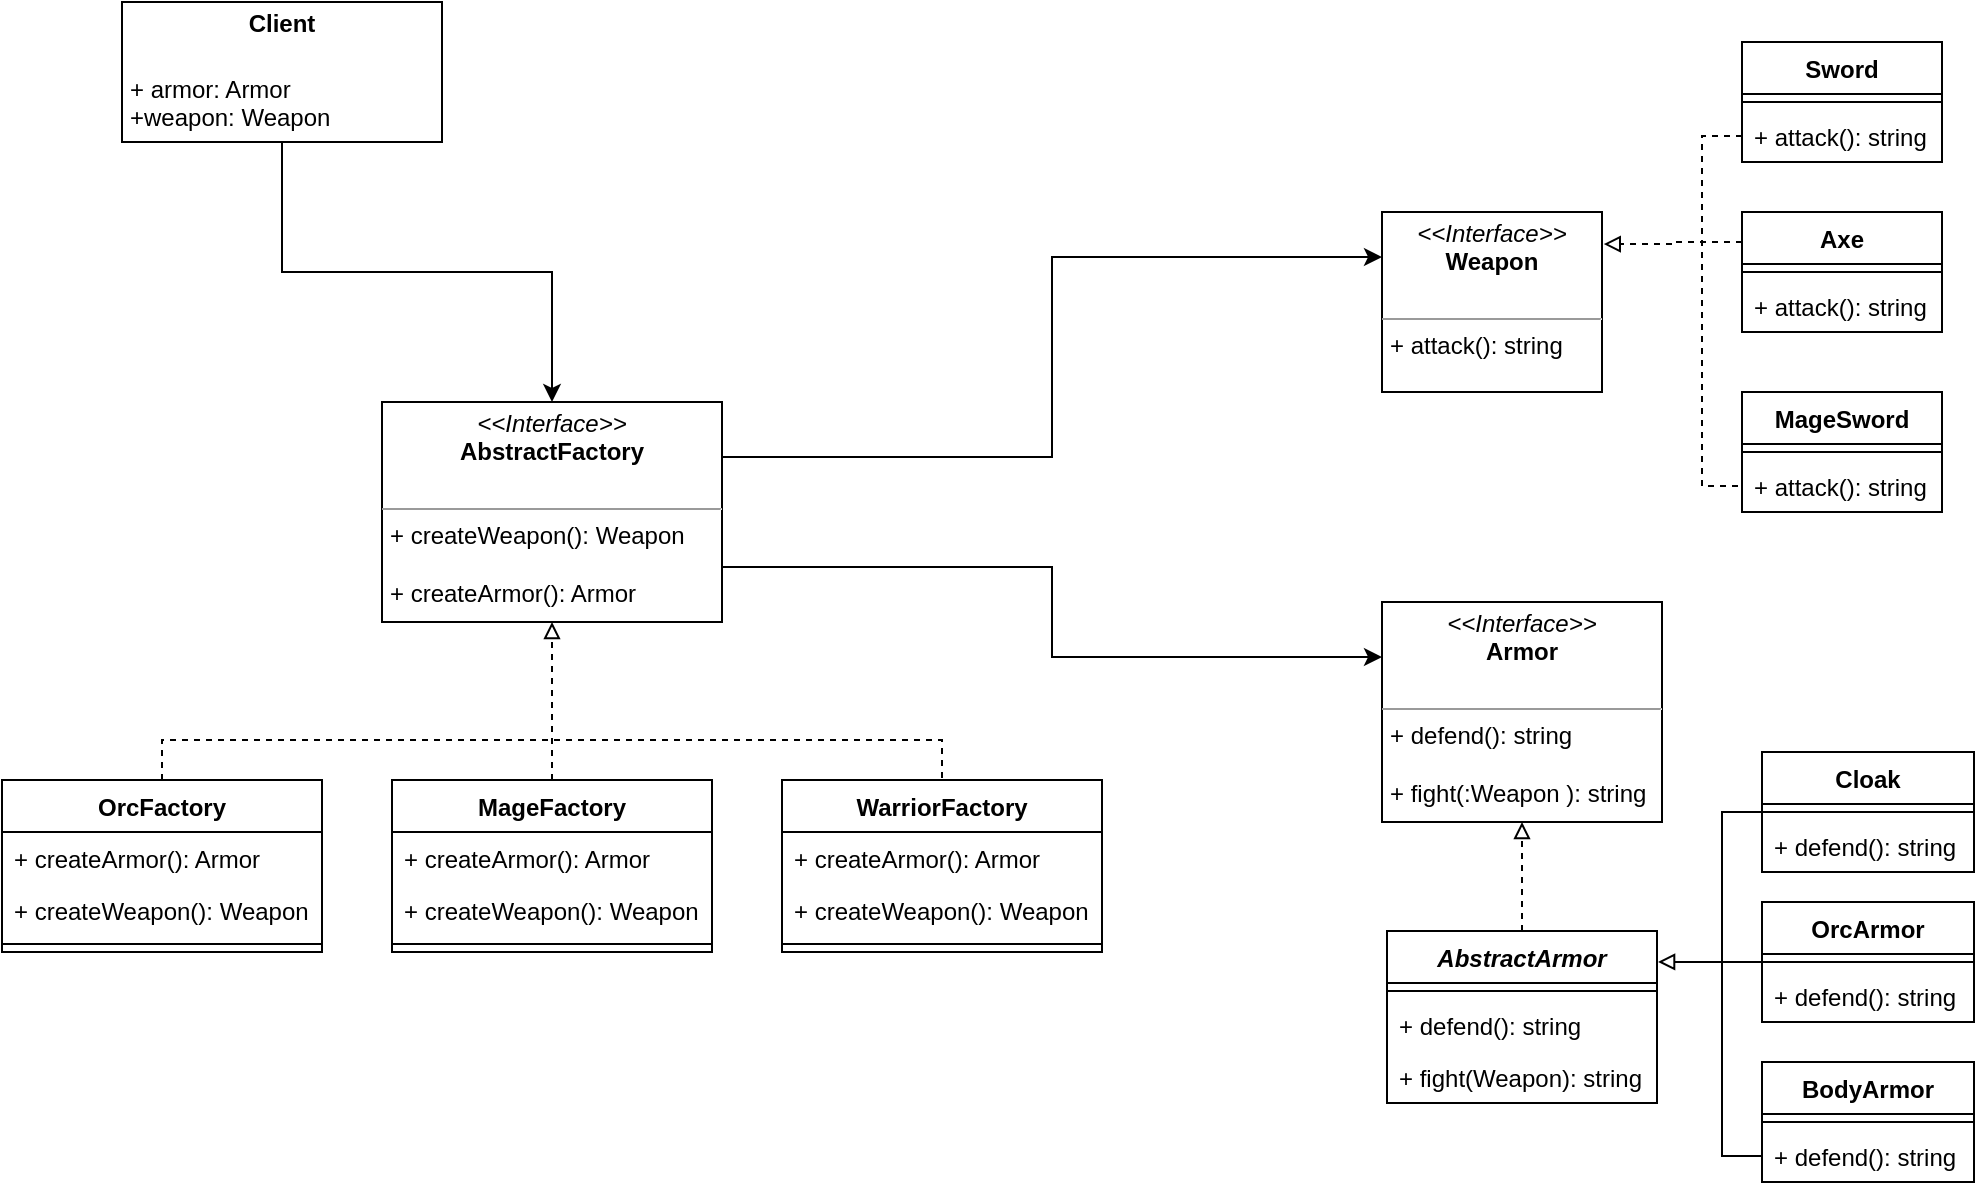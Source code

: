<mxfile version="14.6.13" type="device"><diagram id="ODiybcgaFwCQ48T9wbI7" name="Страница 1"><mxGraphModel dx="1422" dy="822" grid="1" gridSize="10" guides="1" tooltips="1" connect="1" arrows="1" fold="1" page="1" pageScale="1" pageWidth="827" pageHeight="1169" math="0" shadow="0"><root><mxCell id="0"/><mxCell id="1" parent="0"/><mxCell id="FiEDmzhZgwaDus8LiVxw-1" style="edgeStyle=orthogonalEdgeStyle;rounded=0;orthogonalLoop=1;jettySize=auto;html=1;exitX=0.5;exitY=1;exitDx=0;exitDy=0;entryX=0.5;entryY=0;entryDx=0;entryDy=0;" parent="1" source="cnN0dVe15grZHsvLQcHS-85" target="cnN0dVe15grZHsvLQcHS-51" edge="1"><mxGeometry relative="1" as="geometry"/></mxCell><mxCell id="cnN0dVe15grZHsvLQcHS-85" value="&lt;p style=&quot;margin: 0px ; margin-top: 4px ; text-align: center&quot;&gt;&lt;b&gt;Client&lt;/b&gt;&lt;/p&gt;&lt;p style=&quot;margin: 0px ; margin-top: 4px ; text-align: center&quot;&gt;&lt;b&gt;&lt;br&gt;&lt;/b&gt;&lt;/p&gt;&lt;p style=&quot;margin: 0px ; margin-left: 4px&quot;&gt;+ armor: Armor&lt;/p&gt;&lt;p style=&quot;margin: 0px ; margin-left: 4px&quot;&gt;+weapon: Weapon&lt;/p&gt;" style="verticalAlign=top;align=left;overflow=fill;fontSize=12;fontFamily=Helvetica;html=1;" parent="1" vertex="1"><mxGeometry x="70" y="110" width="160" height="70" as="geometry"/></mxCell><mxCell id="hYHuZd8hIthWJB43OoKw-1" style="edgeStyle=orthogonalEdgeStyle;rounded=0;orthogonalLoop=1;jettySize=auto;html=1;exitX=1;exitY=0.25;exitDx=0;exitDy=0;entryX=0;entryY=0.25;entryDx=0;entryDy=0;" edge="1" parent="1" source="cnN0dVe15grZHsvLQcHS-51" target="cnN0dVe15grZHsvLQcHS-1"><mxGeometry relative="1" as="geometry"/></mxCell><mxCell id="hYHuZd8hIthWJB43OoKw-2" style="edgeStyle=orthogonalEdgeStyle;rounded=0;orthogonalLoop=1;jettySize=auto;html=1;exitX=1;exitY=0.75;exitDx=0;exitDy=0;entryX=1;entryY=0.75;entryDx=0;entryDy=0;" edge="1" parent="1" source="cnN0dVe15grZHsvLQcHS-51" target="cnN0dVe15grZHsvLQcHS-2"><mxGeometry relative="1" as="geometry"/></mxCell><mxCell id="cnN0dVe15grZHsvLQcHS-51" value="&lt;p style=&quot;margin: 0px ; margin-top: 4px ; text-align: center&quot;&gt;&lt;i&gt;&amp;lt;&amp;lt;Interface&amp;gt;&amp;gt;&lt;/i&gt;&lt;br&gt;&lt;b&gt;AbstractFactory&lt;/b&gt;&lt;/p&gt;&lt;p style=&quot;margin: 0px ; margin-left: 4px&quot;&gt;&lt;br&gt;&lt;/p&gt;&lt;hr size=&quot;1&quot;&gt;&lt;p style=&quot;margin: 0px ; margin-left: 4px&quot;&gt;+ createWeapon(): Weapon&lt;/p&gt;&lt;p style=&quot;margin: 0px ; margin-left: 4px&quot;&gt;&lt;br&gt;&lt;/p&gt;&lt;p style=&quot;margin: 0px ; margin-left: 4px&quot;&gt;+ createArmor(): Armor&lt;/p&gt;" style="verticalAlign=top;align=left;overflow=fill;fontSize=12;fontFamily=Helvetica;html=1;" parent="1" vertex="1"><mxGeometry x="200" y="310" width="170" height="110" as="geometry"/></mxCell><mxCell id="cnN0dVe15grZHsvLQcHS-56" value="WarriorFactory" style="swimlane;fontStyle=1;align=center;verticalAlign=top;childLayout=stackLayout;horizontal=1;startSize=26;horizontalStack=0;resizeParent=1;resizeParentMax=0;resizeLast=0;collapsible=1;marginBottom=0;" parent="1" vertex="1"><mxGeometry x="400" y="499" width="160" height="86" as="geometry"/></mxCell><mxCell id="cnN0dVe15grZHsvLQcHS-59" value="+ createArmor(): Armor" style="text;strokeColor=none;fillColor=none;align=left;verticalAlign=top;spacingLeft=4;spacingRight=4;overflow=hidden;rotatable=0;points=[[0,0.5],[1,0.5]];portConstraint=eastwest;" parent="cnN0dVe15grZHsvLQcHS-56" vertex="1"><mxGeometry y="26" width="160" height="26" as="geometry"/></mxCell><mxCell id="cnN0dVe15grZHsvLQcHS-57" value="+ createWeapon(): Weapon" style="text;strokeColor=none;fillColor=none;align=left;verticalAlign=top;spacingLeft=4;spacingRight=4;overflow=hidden;rotatable=0;points=[[0,0.5],[1,0.5]];portConstraint=eastwest;" parent="cnN0dVe15grZHsvLQcHS-56" vertex="1"><mxGeometry y="52" width="160" height="26" as="geometry"/></mxCell><mxCell id="cnN0dVe15grZHsvLQcHS-58" value="" style="line;strokeWidth=1;fillColor=none;align=left;verticalAlign=middle;spacingTop=-1;spacingLeft=3;spacingRight=3;rotatable=0;labelPosition=right;points=[];portConstraint=eastwest;" parent="cnN0dVe15grZHsvLQcHS-56" vertex="1"><mxGeometry y="78" width="160" height="8" as="geometry"/></mxCell><mxCell id="hYHuZd8hIthWJB43OoKw-3" style="edgeStyle=orthogonalEdgeStyle;rounded=0;orthogonalLoop=1;jettySize=auto;html=1;exitX=0.5;exitY=0;exitDx=0;exitDy=0;entryX=0.5;entryY=0;entryDx=0;entryDy=0;dashed=1;endArrow=none;endFill=0;" edge="1" parent="1" source="cnN0dVe15grZHsvLQcHS-60" target="cnN0dVe15grZHsvLQcHS-56"><mxGeometry relative="1" as="geometry"/></mxCell><mxCell id="cnN0dVe15grZHsvLQcHS-60" value="OrcFactory" style="swimlane;fontStyle=1;align=center;verticalAlign=top;childLayout=stackLayout;horizontal=1;startSize=26;horizontalStack=0;resizeParent=1;resizeParentMax=0;resizeLast=0;collapsible=1;marginBottom=0;" parent="1" vertex="1"><mxGeometry x="10" y="499" width="160" height="86" as="geometry"/></mxCell><mxCell id="cnN0dVe15grZHsvLQcHS-63" value="+ createArmor(): Armor" style="text;strokeColor=none;fillColor=none;align=left;verticalAlign=top;spacingLeft=4;spacingRight=4;overflow=hidden;rotatable=0;points=[[0,0.5],[1,0.5]];portConstraint=eastwest;" parent="cnN0dVe15grZHsvLQcHS-60" vertex="1"><mxGeometry y="26" width="160" height="26" as="geometry"/></mxCell><mxCell id="cnN0dVe15grZHsvLQcHS-61" value="+ createWeapon(): Weapon" style="text;strokeColor=none;fillColor=none;align=left;verticalAlign=top;spacingLeft=4;spacingRight=4;overflow=hidden;rotatable=0;points=[[0,0.5],[1,0.5]];portConstraint=eastwest;" parent="cnN0dVe15grZHsvLQcHS-60" vertex="1"><mxGeometry y="52" width="160" height="26" as="geometry"/></mxCell><mxCell id="cnN0dVe15grZHsvLQcHS-62" value="" style="line;strokeWidth=1;fillColor=none;align=left;verticalAlign=middle;spacingTop=-1;spacingLeft=3;spacingRight=3;rotatable=0;labelPosition=right;points=[];portConstraint=eastwest;" parent="cnN0dVe15grZHsvLQcHS-60" vertex="1"><mxGeometry y="78" width="160" height="8" as="geometry"/></mxCell><mxCell id="hYHuZd8hIthWJB43OoKw-4" style="edgeStyle=orthogonalEdgeStyle;rounded=0;orthogonalLoop=1;jettySize=auto;html=1;exitX=0.5;exitY=0;exitDx=0;exitDy=0;dashed=1;endArrow=block;endFill=0;" edge="1" parent="1" source="cnN0dVe15grZHsvLQcHS-64" target="cnN0dVe15grZHsvLQcHS-51"><mxGeometry relative="1" as="geometry"/></mxCell><mxCell id="cnN0dVe15grZHsvLQcHS-64" value="MageFactory" style="swimlane;fontStyle=1;align=center;verticalAlign=top;childLayout=stackLayout;horizontal=1;startSize=26;horizontalStack=0;resizeParent=1;resizeParentMax=0;resizeLast=0;collapsible=1;marginBottom=0;" parent="1" vertex="1"><mxGeometry x="205" y="499" width="160" height="86" as="geometry"/></mxCell><mxCell id="cnN0dVe15grZHsvLQcHS-67" value="+ createArmor(): Armor" style="text;strokeColor=none;fillColor=none;align=left;verticalAlign=top;spacingLeft=4;spacingRight=4;overflow=hidden;rotatable=0;points=[[0,0.5],[1,0.5]];portConstraint=eastwest;" parent="cnN0dVe15grZHsvLQcHS-64" vertex="1"><mxGeometry y="26" width="160" height="26" as="geometry"/></mxCell><mxCell id="cnN0dVe15grZHsvLQcHS-65" value="+ createWeapon(): Weapon" style="text;strokeColor=none;fillColor=none;align=left;verticalAlign=top;spacingLeft=4;spacingRight=4;overflow=hidden;rotatable=0;points=[[0,0.5],[1,0.5]];portConstraint=eastwest;" parent="cnN0dVe15grZHsvLQcHS-64" vertex="1"><mxGeometry y="52" width="160" height="26" as="geometry"/></mxCell><mxCell id="cnN0dVe15grZHsvLQcHS-66" value="" style="line;strokeWidth=1;fillColor=none;align=left;verticalAlign=middle;spacingTop=-1;spacingLeft=3;spacingRight=3;rotatable=0;labelPosition=right;points=[];portConstraint=eastwest;" parent="cnN0dVe15grZHsvLQcHS-64" vertex="1"><mxGeometry y="78" width="160" height="8" as="geometry"/></mxCell><mxCell id="cnN0dVe15grZHsvLQcHS-102" value="" style="group" parent="1" vertex="1" connectable="0"><mxGeometry x="700" y="410" width="296" height="290" as="geometry"/></mxCell><mxCell id="cnN0dVe15grZHsvLQcHS-2" value="&lt;p style=&quot;margin: 0px ; margin-top: 4px ; text-align: center&quot;&gt;&lt;i&gt;&amp;lt;&amp;lt;Interface&amp;gt;&amp;gt;&lt;/i&gt;&lt;br&gt;&lt;b&gt;Armor&lt;/b&gt;&lt;/p&gt;&lt;p style=&quot;margin: 0px ; margin-left: 4px&quot;&gt;&lt;br&gt;&lt;/p&gt;&lt;hr size=&quot;1&quot;&gt;&lt;p style=&quot;margin: 0px ; margin-left: 4px&quot;&gt;+ defend(): string&lt;/p&gt;&lt;p style=&quot;margin: 0px ; margin-left: 4px&quot;&gt;&lt;br&gt;&lt;/p&gt;&lt;p style=&quot;margin: 0px ; margin-left: 4px&quot;&gt;+ fight(:Weapon ): string&lt;/p&gt;" style="verticalAlign=top;align=left;overflow=fill;fontSize=12;fontFamily=Helvetica;html=1;direction=west;" parent="cnN0dVe15grZHsvLQcHS-102" vertex="1"><mxGeometry width="140" height="110" as="geometry"/></mxCell><mxCell id="cnN0dVe15grZHsvLQcHS-90" style="edgeStyle=orthogonalEdgeStyle;rounded=0;orthogonalLoop=1;jettySize=auto;html=1;exitX=0.5;exitY=0;exitDx=0;exitDy=0;entryX=0.5;entryY=0;entryDx=0;entryDy=0;endArrow=block;endFill=0;dashed=1;" parent="cnN0dVe15grZHsvLQcHS-102" source="cnN0dVe15grZHsvLQcHS-25" target="cnN0dVe15grZHsvLQcHS-2" edge="1"><mxGeometry relative="1" as="geometry"/></mxCell><mxCell id="cnN0dVe15grZHsvLQcHS-25" value="AbstractArmor" style="swimlane;fontStyle=3;align=center;verticalAlign=top;childLayout=stackLayout;horizontal=1;startSize=26;horizontalStack=0;resizeParent=1;resizeParentMax=0;resizeLast=0;collapsible=1;marginBottom=0;" parent="cnN0dVe15grZHsvLQcHS-102" vertex="1"><mxGeometry x="2.5" y="164.5" width="135" height="86" as="geometry"/></mxCell><mxCell id="cnN0dVe15grZHsvLQcHS-27" value="" style="line;strokeWidth=1;fillColor=none;align=left;verticalAlign=middle;spacingTop=-1;spacingLeft=3;spacingRight=3;rotatable=0;labelPosition=right;points=[];portConstraint=eastwest;" parent="cnN0dVe15grZHsvLQcHS-25" vertex="1"><mxGeometry y="26" width="135" height="8" as="geometry"/></mxCell><mxCell id="cnN0dVe15grZHsvLQcHS-28" value="+ defend(): string" style="text;strokeColor=none;fillColor=none;align=left;verticalAlign=top;spacingLeft=4;spacingRight=4;overflow=hidden;rotatable=0;points=[[0,0.5],[1,0.5]];portConstraint=eastwest;" parent="cnN0dVe15grZHsvLQcHS-25" vertex="1"><mxGeometry y="34" width="135" height="26" as="geometry"/></mxCell><mxCell id="cnN0dVe15grZHsvLQcHS-29" value="+ fight(Weapon): string" style="text;strokeColor=none;fillColor=none;align=left;verticalAlign=top;spacingLeft=4;spacingRight=4;overflow=hidden;rotatable=0;points=[[0,0.5],[1,0.5]];portConstraint=eastwest;" parent="cnN0dVe15grZHsvLQcHS-25" vertex="1"><mxGeometry y="60" width="135" height="26" as="geometry"/></mxCell><mxCell id="cnN0dVe15grZHsvLQcHS-39" value="BodyArmor" style="swimlane;fontStyle=1;align=center;verticalAlign=top;childLayout=stackLayout;horizontal=1;startSize=26;horizontalStack=0;resizeParent=1;resizeParentMax=0;resizeLast=0;collapsible=1;marginBottom=0;" parent="cnN0dVe15grZHsvLQcHS-102" vertex="1"><mxGeometry x="190" y="230" width="106" height="60" as="geometry"/></mxCell><mxCell id="cnN0dVe15grZHsvLQcHS-41" value="" style="line;strokeWidth=1;fillColor=none;align=left;verticalAlign=middle;spacingTop=-1;spacingLeft=3;spacingRight=3;rotatable=0;labelPosition=right;points=[];portConstraint=eastwest;" parent="cnN0dVe15grZHsvLQcHS-39" vertex="1"><mxGeometry y="26" width="106" height="8" as="geometry"/></mxCell><mxCell id="cnN0dVe15grZHsvLQcHS-42" value="+ defend(): string" style="text;strokeColor=none;fillColor=none;align=left;verticalAlign=top;spacingLeft=4;spacingRight=4;overflow=hidden;rotatable=0;points=[[0,0.5],[1,0.5]];portConstraint=eastwest;" parent="cnN0dVe15grZHsvLQcHS-39" vertex="1"><mxGeometry y="34" width="106" height="26" as="geometry"/></mxCell><mxCell id="cnN0dVe15grZHsvLQcHS-92" style="edgeStyle=orthogonalEdgeStyle;rounded=0;orthogonalLoop=1;jettySize=auto;html=1;exitX=0;exitY=0.5;exitDx=0;exitDy=0;entryX=1.004;entryY=0.18;entryDx=0;entryDy=0;entryPerimeter=0;endArrow=block;endFill=0;" parent="cnN0dVe15grZHsvLQcHS-102" source="cnN0dVe15grZHsvLQcHS-44" target="cnN0dVe15grZHsvLQcHS-25" edge="1"><mxGeometry relative="1" as="geometry"/></mxCell><mxCell id="cnN0dVe15grZHsvLQcHS-44" value="OrcArmor" style="swimlane;fontStyle=1;align=center;verticalAlign=top;childLayout=stackLayout;horizontal=1;startSize=26;horizontalStack=0;resizeParent=1;resizeParentMax=0;resizeLast=0;collapsible=1;marginBottom=0;" parent="cnN0dVe15grZHsvLQcHS-102" vertex="1"><mxGeometry x="190" y="150" width="106" height="60" as="geometry"/></mxCell><mxCell id="cnN0dVe15grZHsvLQcHS-45" value="" style="line;strokeWidth=1;fillColor=none;align=left;verticalAlign=middle;spacingTop=-1;spacingLeft=3;spacingRight=3;rotatable=0;labelPosition=right;points=[];portConstraint=eastwest;" parent="cnN0dVe15grZHsvLQcHS-44" vertex="1"><mxGeometry y="26" width="106" height="8" as="geometry"/></mxCell><mxCell id="cnN0dVe15grZHsvLQcHS-46" value="+ defend(): string" style="text;strokeColor=none;fillColor=none;align=left;verticalAlign=top;spacingLeft=4;spacingRight=4;overflow=hidden;rotatable=0;points=[[0,0.5],[1,0.5]];portConstraint=eastwest;" parent="cnN0dVe15grZHsvLQcHS-44" vertex="1"><mxGeometry y="34" width="106" height="26" as="geometry"/></mxCell><mxCell id="cnN0dVe15grZHsvLQcHS-91" style="edgeStyle=orthogonalEdgeStyle;rounded=0;orthogonalLoop=1;jettySize=auto;html=1;exitX=0;exitY=0.5;exitDx=0;exitDy=0;entryX=0;entryY=0.5;entryDx=0;entryDy=0;endArrow=none;endFill=0;" parent="cnN0dVe15grZHsvLQcHS-102" source="cnN0dVe15grZHsvLQcHS-47" target="cnN0dVe15grZHsvLQcHS-42" edge="1"><mxGeometry relative="1" as="geometry"/></mxCell><mxCell id="cnN0dVe15grZHsvLQcHS-47" value="Cloak" style="swimlane;fontStyle=1;align=center;verticalAlign=top;childLayout=stackLayout;horizontal=1;startSize=26;horizontalStack=0;resizeParent=1;resizeParentMax=0;resizeLast=0;collapsible=1;marginBottom=0;" parent="cnN0dVe15grZHsvLQcHS-102" vertex="1"><mxGeometry x="190" y="75" width="106" height="60" as="geometry"/></mxCell><mxCell id="cnN0dVe15grZHsvLQcHS-48" value="" style="line;strokeWidth=1;fillColor=none;align=left;verticalAlign=middle;spacingTop=-1;spacingLeft=3;spacingRight=3;rotatable=0;labelPosition=right;points=[];portConstraint=eastwest;" parent="cnN0dVe15grZHsvLQcHS-47" vertex="1"><mxGeometry y="26" width="106" height="8" as="geometry"/></mxCell><mxCell id="cnN0dVe15grZHsvLQcHS-49" value="+ defend(): string" style="text;strokeColor=none;fillColor=none;align=left;verticalAlign=top;spacingLeft=4;spacingRight=4;overflow=hidden;rotatable=0;points=[[0,0.5],[1,0.5]];portConstraint=eastwest;" parent="cnN0dVe15grZHsvLQcHS-47" vertex="1"><mxGeometry y="34" width="106" height="26" as="geometry"/></mxCell><mxCell id="cnN0dVe15grZHsvLQcHS-103" value="" style="group" parent="1" vertex="1" connectable="0"><mxGeometry x="700" y="130" width="280" height="235" as="geometry"/></mxCell><mxCell id="cnN0dVe15grZHsvLQcHS-1" value="&lt;p style=&quot;margin: 0px ; margin-top: 4px ; text-align: center&quot;&gt;&lt;i&gt;&amp;lt;&amp;lt;Interface&amp;gt;&amp;gt;&lt;/i&gt;&lt;br&gt;&lt;b&gt;Weapon&lt;/b&gt;&lt;/p&gt;&lt;p style=&quot;margin: 0px ; margin-left: 4px&quot;&gt;&lt;br&gt;&lt;/p&gt;&lt;hr size=&quot;1&quot;&gt;&lt;p style=&quot;margin: 0px ; margin-left: 4px&quot;&gt;+ attack(): string&lt;/p&gt;" style="verticalAlign=top;align=left;overflow=fill;fontSize=12;fontFamily=Helvetica;html=1;" parent="cnN0dVe15grZHsvLQcHS-103" vertex="1"><mxGeometry y="85" width="110" height="90" as="geometry"/></mxCell><mxCell id="cnN0dVe15grZHsvLQcHS-94" style="edgeStyle=orthogonalEdgeStyle;rounded=0;orthogonalLoop=1;jettySize=auto;html=1;exitX=0;exitY=0.25;exitDx=0;exitDy=0;entryX=1.008;entryY=0.178;entryDx=0;entryDy=0;entryPerimeter=0;dashed=1;endArrow=block;endFill=0;" parent="cnN0dVe15grZHsvLQcHS-103" source="cnN0dVe15grZHsvLQcHS-11" target="cnN0dVe15grZHsvLQcHS-1" edge="1"><mxGeometry relative="1" as="geometry"/></mxCell><mxCell id="cnN0dVe15grZHsvLQcHS-11" value="Axe" style="swimlane;fontStyle=1;align=center;verticalAlign=top;childLayout=stackLayout;horizontal=1;startSize=26;horizontalStack=0;resizeParent=1;resizeParentMax=0;resizeLast=0;collapsible=1;marginBottom=0;" parent="cnN0dVe15grZHsvLQcHS-103" vertex="1"><mxGeometry x="180" y="85" width="100" height="60" as="geometry"/></mxCell><mxCell id="cnN0dVe15grZHsvLQcHS-13" value="" style="line;strokeWidth=1;fillColor=none;align=left;verticalAlign=middle;spacingTop=-1;spacingLeft=3;spacingRight=3;rotatable=0;labelPosition=right;points=[];portConstraint=eastwest;" parent="cnN0dVe15grZHsvLQcHS-11" vertex="1"><mxGeometry y="26" width="100" height="8" as="geometry"/></mxCell><mxCell id="cnN0dVe15grZHsvLQcHS-14" value="+ attack(): string" style="text;strokeColor=none;fillColor=none;align=left;verticalAlign=top;spacingLeft=4;spacingRight=4;overflow=hidden;rotatable=0;points=[[0,0.5],[1,0.5]];portConstraint=eastwest;" parent="cnN0dVe15grZHsvLQcHS-11" vertex="1"><mxGeometry y="34" width="100" height="26" as="geometry"/></mxCell><mxCell id="cnN0dVe15grZHsvLQcHS-19" value="Sword" style="swimlane;fontStyle=1;align=center;verticalAlign=top;childLayout=stackLayout;horizontal=1;startSize=26;horizontalStack=0;resizeParent=1;resizeParentMax=0;resizeLast=0;collapsible=1;marginBottom=0;" parent="cnN0dVe15grZHsvLQcHS-103" vertex="1"><mxGeometry x="180" width="100" height="60" as="geometry"/></mxCell><mxCell id="cnN0dVe15grZHsvLQcHS-20" value="" style="line;strokeWidth=1;fillColor=none;align=left;verticalAlign=middle;spacingTop=-1;spacingLeft=3;spacingRight=3;rotatable=0;labelPosition=right;points=[];portConstraint=eastwest;" parent="cnN0dVe15grZHsvLQcHS-19" vertex="1"><mxGeometry y="26" width="100" height="8" as="geometry"/></mxCell><mxCell id="cnN0dVe15grZHsvLQcHS-21" value="+ attack(): string" style="text;strokeColor=none;fillColor=none;align=left;verticalAlign=top;spacingLeft=4;spacingRight=4;overflow=hidden;rotatable=0;points=[[0,0.5],[1,0.5]];portConstraint=eastwest;" parent="cnN0dVe15grZHsvLQcHS-19" vertex="1"><mxGeometry y="34" width="100" height="26" as="geometry"/></mxCell><mxCell id="cnN0dVe15grZHsvLQcHS-22" value="MageSword" style="swimlane;fontStyle=1;align=center;verticalAlign=top;childLayout=stackLayout;horizontal=1;startSize=26;horizontalStack=0;resizeParent=1;resizeParentMax=0;resizeLast=0;collapsible=1;marginBottom=0;" parent="cnN0dVe15grZHsvLQcHS-103" vertex="1"><mxGeometry x="180" y="175" width="100" height="60" as="geometry"/></mxCell><mxCell id="cnN0dVe15grZHsvLQcHS-23" value="" style="line;strokeWidth=1;fillColor=none;align=left;verticalAlign=middle;spacingTop=-1;spacingLeft=3;spacingRight=3;rotatable=0;labelPosition=right;points=[];portConstraint=eastwest;" parent="cnN0dVe15grZHsvLQcHS-22" vertex="1"><mxGeometry y="26" width="100" height="8" as="geometry"/></mxCell><mxCell id="cnN0dVe15grZHsvLQcHS-24" value="+ attack(): string" style="text;strokeColor=none;fillColor=none;align=left;verticalAlign=top;spacingLeft=4;spacingRight=4;overflow=hidden;rotatable=0;points=[[0,0.5],[1,0.5]];portConstraint=eastwest;" parent="cnN0dVe15grZHsvLQcHS-22" vertex="1"><mxGeometry y="34" width="100" height="26" as="geometry"/></mxCell><mxCell id="cnN0dVe15grZHsvLQcHS-93" style="edgeStyle=orthogonalEdgeStyle;rounded=0;orthogonalLoop=1;jettySize=auto;html=1;exitX=0;exitY=0.5;exitDx=0;exitDy=0;entryX=0;entryY=0.5;entryDx=0;entryDy=0;endArrow=none;endFill=0;dashed=1;" parent="cnN0dVe15grZHsvLQcHS-103" source="cnN0dVe15grZHsvLQcHS-21" target="cnN0dVe15grZHsvLQcHS-24" edge="1"><mxGeometry relative="1" as="geometry"/></mxCell></root></mxGraphModel></diagram></mxfile>